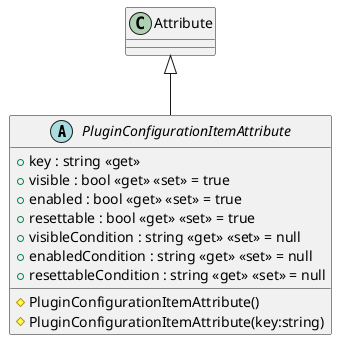 @startuml
abstract class PluginConfigurationItemAttribute {
    # PluginConfigurationItemAttribute()
    # PluginConfigurationItemAttribute(key:string)
    + key : string <<get>>
    + visible : bool <<get>> <<set>> = true
    + enabled : bool <<get>> <<set>> = true
    + resettable : bool <<get>> <<set>> = true
    + visibleCondition : string <<get>> <<set>> = null
    + enabledCondition : string <<get>> <<set>> = null
    + resettableCondition : string <<get>> <<set>> = null
}
Attribute <|-- PluginConfigurationItemAttribute
@enduml
